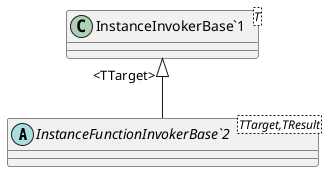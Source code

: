 @startuml
abstract class "InstanceFunctionInvokerBase`2"<TTarget,TResult> {
}
class "InstanceInvokerBase`1"<T> {
}
"InstanceInvokerBase`1" "<TTarget>" <|-- "InstanceFunctionInvokerBase`2"
@enduml
